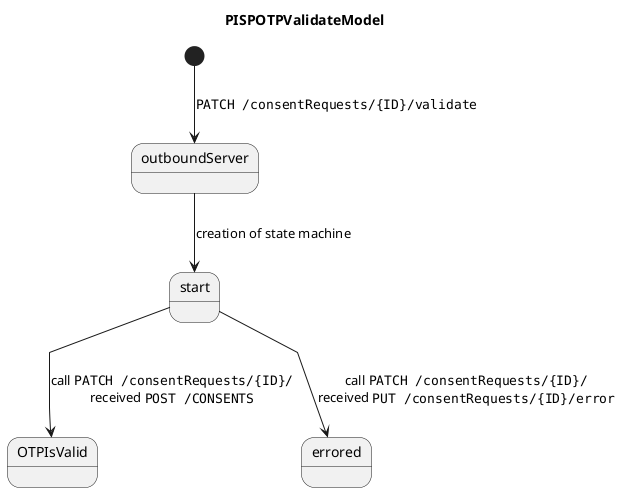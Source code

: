 @startuml PISPOTPValidateModel
skinparam linetype polyline

title PISPOTPValidateModel

[*] --> outboundServer: ""PATCH /consentRequests/{ID}/validate""
outboundServer --> start: creation of state machine
start --> OTPIsValid:\ncall ""PATCH /consentRequests/{ID}/""\nreceived ""POST /CONSENTS""
start --> errored:\ncall ""PATCH /consentRequests/{ID}/""\nreceived ""PUT /consentRequests/{ID}/error""

@enduml
